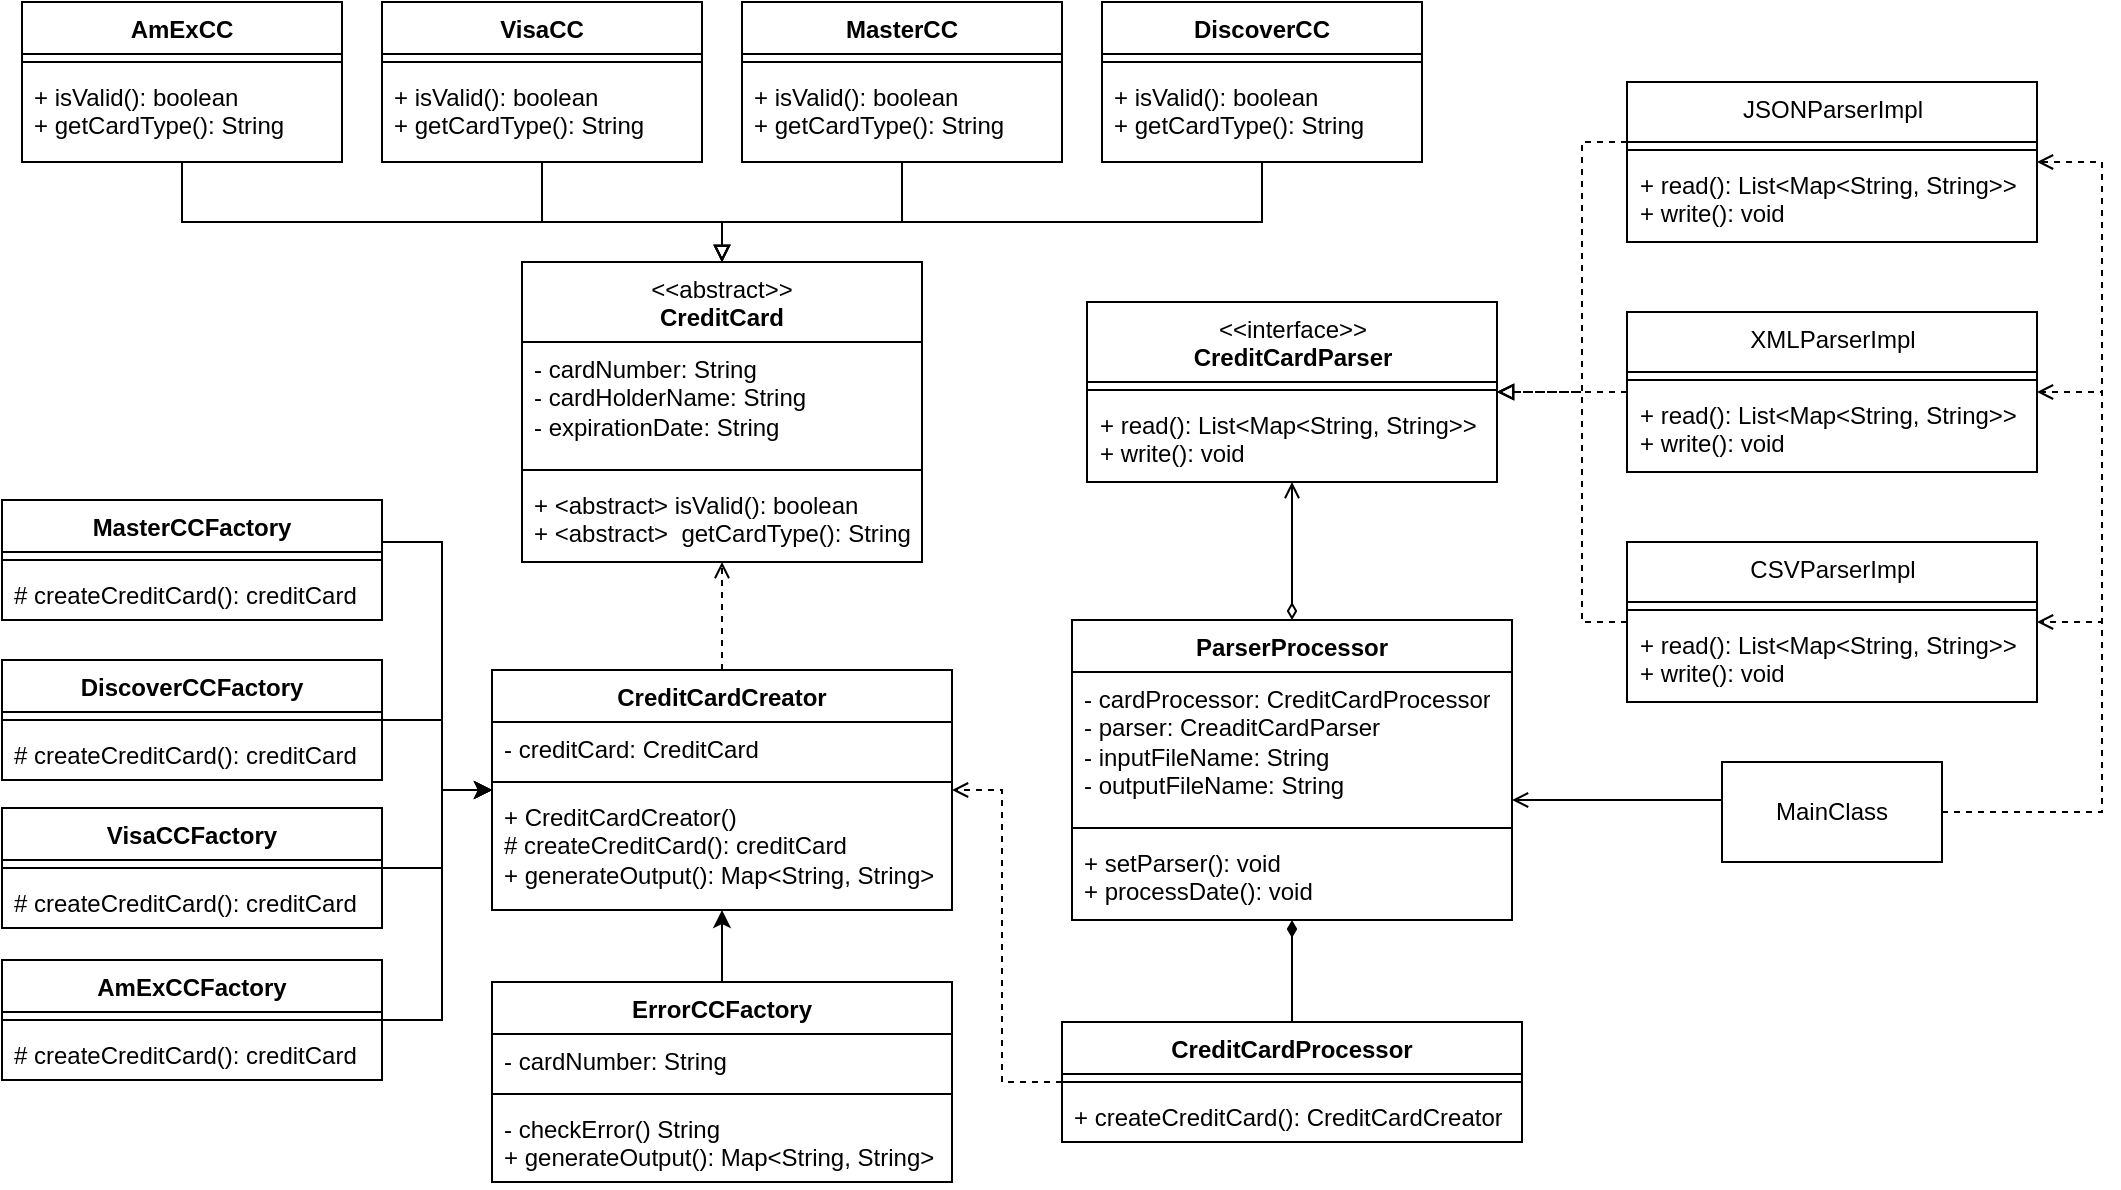 <mxfile version="22.1.2" type="device">
  <diagram name="Page-1" id="RS04PdRkcXKNTaNtRKSj">
    <mxGraphModel dx="1307" dy="955" grid="1" gridSize="10" guides="1" tooltips="1" connect="1" arrows="1" fold="1" page="1" pageScale="1" pageWidth="850" pageHeight="1100" math="0" shadow="0">
      <root>
        <mxCell id="0" />
        <mxCell id="1" parent="0" />
        <mxCell id="9OTbIBfvg1x8AlmLwCt1-98" style="edgeStyle=orthogonalEdgeStyle;rounded=0;orthogonalLoop=1;jettySize=auto;html=1;" edge="1" parent="1" source="9OTbIBfvg1x8AlmLwCt1-41" target="9OTbIBfvg1x8AlmLwCt1-20">
          <mxGeometry relative="1" as="geometry">
            <Array as="points">
              <mxPoint x="260" y="739" />
              <mxPoint x="260" y="624" />
            </Array>
          </mxGeometry>
        </mxCell>
        <mxCell id="9OTbIBfvg1x8AlmLwCt1-41" value="AmExCCFactory" style="swimlane;fontStyle=1;align=center;verticalAlign=top;childLayout=stackLayout;horizontal=1;startSize=26;horizontalStack=0;resizeParent=1;resizeParentMax=0;resizeLast=0;collapsible=1;marginBottom=0;whiteSpace=wrap;html=1;" vertex="1" parent="1">
          <mxGeometry x="40" y="709" width="190" height="60" as="geometry" />
        </mxCell>
        <mxCell id="9OTbIBfvg1x8AlmLwCt1-42" value="" style="line;strokeWidth=1;fillColor=none;align=left;verticalAlign=middle;spacingTop=-1;spacingLeft=3;spacingRight=3;rotatable=0;labelPosition=right;points=[];portConstraint=eastwest;strokeColor=inherit;" vertex="1" parent="9OTbIBfvg1x8AlmLwCt1-41">
          <mxGeometry y="26" width="190" height="8" as="geometry" />
        </mxCell>
        <mxCell id="9OTbIBfvg1x8AlmLwCt1-43" value="# createCreditCard(): creditCard" style="text;strokeColor=none;fillColor=none;align=left;verticalAlign=top;spacingLeft=4;spacingRight=4;overflow=hidden;rotatable=0;points=[[0,0.5],[1,0.5]];portConstraint=eastwest;whiteSpace=wrap;html=1;" vertex="1" parent="9OTbIBfvg1x8AlmLwCt1-41">
          <mxGeometry y="34" width="190" height="26" as="geometry" />
        </mxCell>
        <mxCell id="9OTbIBfvg1x8AlmLwCt1-97" style="edgeStyle=orthogonalEdgeStyle;rounded=0;orthogonalLoop=1;jettySize=auto;html=1;" edge="1" parent="1" source="9OTbIBfvg1x8AlmLwCt1-44" target="9OTbIBfvg1x8AlmLwCt1-20">
          <mxGeometry relative="1" as="geometry">
            <Array as="points">
              <mxPoint x="260" y="663" />
              <mxPoint x="260" y="624" />
            </Array>
          </mxGeometry>
        </mxCell>
        <mxCell id="9OTbIBfvg1x8AlmLwCt1-44" value="VisaCCFactory" style="swimlane;fontStyle=1;align=center;verticalAlign=top;childLayout=stackLayout;horizontal=1;startSize=26;horizontalStack=0;resizeParent=1;resizeParentMax=0;resizeLast=0;collapsible=1;marginBottom=0;whiteSpace=wrap;html=1;" vertex="1" parent="1">
          <mxGeometry x="40" y="633" width="190" height="60" as="geometry" />
        </mxCell>
        <mxCell id="9OTbIBfvg1x8AlmLwCt1-45" value="" style="line;strokeWidth=1;fillColor=none;align=left;verticalAlign=middle;spacingTop=-1;spacingLeft=3;spacingRight=3;rotatable=0;labelPosition=right;points=[];portConstraint=eastwest;strokeColor=inherit;" vertex="1" parent="9OTbIBfvg1x8AlmLwCt1-44">
          <mxGeometry y="26" width="190" height="8" as="geometry" />
        </mxCell>
        <mxCell id="9OTbIBfvg1x8AlmLwCt1-46" value="# createCreditCard(): creditCard" style="text;strokeColor=none;fillColor=none;align=left;verticalAlign=top;spacingLeft=4;spacingRight=4;overflow=hidden;rotatable=0;points=[[0,0.5],[1,0.5]];portConstraint=eastwest;whiteSpace=wrap;html=1;" vertex="1" parent="9OTbIBfvg1x8AlmLwCt1-44">
          <mxGeometry y="34" width="190" height="26" as="geometry" />
        </mxCell>
        <mxCell id="9OTbIBfvg1x8AlmLwCt1-95" style="edgeStyle=orthogonalEdgeStyle;rounded=0;orthogonalLoop=1;jettySize=auto;html=1;" edge="1" parent="1" source="9OTbIBfvg1x8AlmLwCt1-47" target="9OTbIBfvg1x8AlmLwCt1-20">
          <mxGeometry relative="1" as="geometry">
            <Array as="points">
              <mxPoint x="260" y="500" />
              <mxPoint x="260" y="624" />
            </Array>
          </mxGeometry>
        </mxCell>
        <mxCell id="9OTbIBfvg1x8AlmLwCt1-47" value="MasterCCFactory" style="swimlane;fontStyle=1;align=center;verticalAlign=top;childLayout=stackLayout;horizontal=1;startSize=26;horizontalStack=0;resizeParent=1;resizeParentMax=0;resizeLast=0;collapsible=1;marginBottom=0;whiteSpace=wrap;html=1;" vertex="1" parent="1">
          <mxGeometry x="40" y="479" width="190" height="60" as="geometry" />
        </mxCell>
        <mxCell id="9OTbIBfvg1x8AlmLwCt1-48" value="" style="line;strokeWidth=1;fillColor=none;align=left;verticalAlign=middle;spacingTop=-1;spacingLeft=3;spacingRight=3;rotatable=0;labelPosition=right;points=[];portConstraint=eastwest;strokeColor=inherit;" vertex="1" parent="9OTbIBfvg1x8AlmLwCt1-47">
          <mxGeometry y="26" width="190" height="8" as="geometry" />
        </mxCell>
        <mxCell id="9OTbIBfvg1x8AlmLwCt1-49" value="# createCreditCard(): creditCard" style="text;strokeColor=none;fillColor=none;align=left;verticalAlign=top;spacingLeft=4;spacingRight=4;overflow=hidden;rotatable=0;points=[[0,0.5],[1,0.5]];portConstraint=eastwest;whiteSpace=wrap;html=1;" vertex="1" parent="9OTbIBfvg1x8AlmLwCt1-47">
          <mxGeometry y="34" width="190" height="26" as="geometry" />
        </mxCell>
        <mxCell id="9OTbIBfvg1x8AlmLwCt1-90" style="edgeStyle=orthogonalEdgeStyle;rounded=0;orthogonalLoop=1;jettySize=auto;html=1;" edge="1" parent="1" source="9OTbIBfvg1x8AlmLwCt1-56" target="9OTbIBfvg1x8AlmLwCt1-20">
          <mxGeometry relative="1" as="geometry" />
        </mxCell>
        <mxCell id="9OTbIBfvg1x8AlmLwCt1-56" value="ErrorCCFactory" style="swimlane;fontStyle=1;align=center;verticalAlign=top;childLayout=stackLayout;horizontal=1;startSize=26;horizontalStack=0;resizeParent=1;resizeParentMax=0;resizeLast=0;collapsible=1;marginBottom=0;whiteSpace=wrap;html=1;" vertex="1" parent="1">
          <mxGeometry x="285" y="720" width="230" height="100" as="geometry" />
        </mxCell>
        <mxCell id="9OTbIBfvg1x8AlmLwCt1-57" value="- cardNumber: String" style="text;strokeColor=none;fillColor=none;align=left;verticalAlign=top;spacingLeft=4;spacingRight=4;overflow=hidden;rotatable=0;points=[[0,0.5],[1,0.5]];portConstraint=eastwest;whiteSpace=wrap;html=1;" vertex="1" parent="9OTbIBfvg1x8AlmLwCt1-56">
          <mxGeometry y="26" width="230" height="26" as="geometry" />
        </mxCell>
        <mxCell id="9OTbIBfvg1x8AlmLwCt1-58" value="" style="line;strokeWidth=1;fillColor=none;align=left;verticalAlign=middle;spacingTop=-1;spacingLeft=3;spacingRight=3;rotatable=0;labelPosition=right;points=[];portConstraint=eastwest;strokeColor=inherit;" vertex="1" parent="9OTbIBfvg1x8AlmLwCt1-56">
          <mxGeometry y="52" width="230" height="8" as="geometry" />
        </mxCell>
        <mxCell id="9OTbIBfvg1x8AlmLwCt1-59" value="- checkError() String&lt;br&gt;+ generateOutput(): Map&amp;lt;String, String&amp;gt;" style="text;strokeColor=none;fillColor=none;align=left;verticalAlign=top;spacingLeft=4;spacingRight=4;overflow=hidden;rotatable=0;points=[[0,0.5],[1,0.5]];portConstraint=eastwest;whiteSpace=wrap;html=1;" vertex="1" parent="9OTbIBfvg1x8AlmLwCt1-56">
          <mxGeometry y="60" width="230" height="40" as="geometry" />
        </mxCell>
        <mxCell id="9OTbIBfvg1x8AlmLwCt1-100" style="edgeStyle=orthogonalEdgeStyle;rounded=0;orthogonalLoop=1;jettySize=auto;html=1;endArrow=open;endFill=0;dashed=1;" edge="1" parent="1" source="9OTbIBfvg1x8AlmLwCt1-60" target="9OTbIBfvg1x8AlmLwCt1-20">
          <mxGeometry relative="1" as="geometry">
            <Array as="points">
              <mxPoint x="540" y="770" />
              <mxPoint x="540" y="624" />
            </Array>
          </mxGeometry>
        </mxCell>
        <mxCell id="9OTbIBfvg1x8AlmLwCt1-102" style="edgeStyle=orthogonalEdgeStyle;rounded=0;orthogonalLoop=1;jettySize=auto;html=1;endArrow=diamondThin;endFill=1;" edge="1" parent="1" source="9OTbIBfvg1x8AlmLwCt1-60" target="9OTbIBfvg1x8AlmLwCt1-82">
          <mxGeometry relative="1" as="geometry" />
        </mxCell>
        <mxCell id="9OTbIBfvg1x8AlmLwCt1-60" value="CreditCardProcessor" style="swimlane;fontStyle=1;align=center;verticalAlign=top;childLayout=stackLayout;horizontal=1;startSize=26;horizontalStack=0;resizeParent=1;resizeParentMax=0;resizeLast=0;collapsible=1;marginBottom=0;whiteSpace=wrap;html=1;" vertex="1" parent="1">
          <mxGeometry x="570" y="740" width="230" height="60" as="geometry" />
        </mxCell>
        <mxCell id="9OTbIBfvg1x8AlmLwCt1-62" value="" style="line;strokeWidth=1;fillColor=none;align=left;verticalAlign=middle;spacingTop=-1;spacingLeft=3;spacingRight=3;rotatable=0;labelPosition=right;points=[];portConstraint=eastwest;strokeColor=inherit;" vertex="1" parent="9OTbIBfvg1x8AlmLwCt1-60">
          <mxGeometry y="26" width="230" height="8" as="geometry" />
        </mxCell>
        <mxCell id="9OTbIBfvg1x8AlmLwCt1-63" value="+ createCreditCard(): CreditCardCreator" style="text;strokeColor=none;fillColor=none;align=left;verticalAlign=top;spacingLeft=4;spacingRight=4;overflow=hidden;rotatable=0;points=[[0,0.5],[1,0.5]];portConstraint=eastwest;whiteSpace=wrap;html=1;" vertex="1" parent="9OTbIBfvg1x8AlmLwCt1-60">
          <mxGeometry y="34" width="230" height="26" as="geometry" />
        </mxCell>
        <mxCell id="9OTbIBfvg1x8AlmLwCt1-112" style="edgeStyle=orthogonalEdgeStyle;rounded=0;orthogonalLoop=1;jettySize=auto;html=1;endArrow=open;endFill=0;startArrow=diamondThin;startFill=0;" edge="1" parent="1" source="9OTbIBfvg1x8AlmLwCt1-82" target="9OTbIBfvg1x8AlmLwCt1-64">
          <mxGeometry relative="1" as="geometry" />
        </mxCell>
        <mxCell id="9OTbIBfvg1x8AlmLwCt1-82" value="ParserProcessor" style="swimlane;fontStyle=1;align=center;verticalAlign=top;childLayout=stackLayout;horizontal=1;startSize=26;horizontalStack=0;resizeParent=1;resizeParentMax=0;resizeLast=0;collapsible=1;marginBottom=0;whiteSpace=wrap;html=1;" vertex="1" parent="1">
          <mxGeometry x="575" y="539" width="220" height="150" as="geometry" />
        </mxCell>
        <mxCell id="9OTbIBfvg1x8AlmLwCt1-83" value="- cardProcessor: CreditCardProcessor&lt;br&gt;- parser: CreaditCardParser&lt;br&gt;- inputFileName: String&lt;br&gt;- outputFileName: String" style="text;strokeColor=none;fillColor=none;align=left;verticalAlign=top;spacingLeft=4;spacingRight=4;overflow=hidden;rotatable=0;points=[[0,0.5],[1,0.5]];portConstraint=eastwest;whiteSpace=wrap;html=1;" vertex="1" parent="9OTbIBfvg1x8AlmLwCt1-82">
          <mxGeometry y="26" width="220" height="74" as="geometry" />
        </mxCell>
        <mxCell id="9OTbIBfvg1x8AlmLwCt1-84" value="" style="line;strokeWidth=1;fillColor=none;align=left;verticalAlign=middle;spacingTop=-1;spacingLeft=3;spacingRight=3;rotatable=0;labelPosition=right;points=[];portConstraint=eastwest;strokeColor=inherit;" vertex="1" parent="9OTbIBfvg1x8AlmLwCt1-82">
          <mxGeometry y="100" width="220" height="8" as="geometry" />
        </mxCell>
        <mxCell id="9OTbIBfvg1x8AlmLwCt1-85" value="+ setParser(): void&lt;br&gt;+ processDate(): void" style="text;strokeColor=none;fillColor=none;align=left;verticalAlign=top;spacingLeft=4;spacingRight=4;overflow=hidden;rotatable=0;points=[[0,0.5],[1,0.5]];portConstraint=eastwest;whiteSpace=wrap;html=1;" vertex="1" parent="9OTbIBfvg1x8AlmLwCt1-82">
          <mxGeometry y="108" width="220" height="42" as="geometry" />
        </mxCell>
        <mxCell id="9OTbIBfvg1x8AlmLwCt1-25" value="AmExCC" style="swimlane;fontStyle=1;align=center;verticalAlign=top;childLayout=stackLayout;horizontal=1;startSize=26;horizontalStack=0;resizeParent=1;resizeParentMax=0;resizeLast=0;collapsible=1;marginBottom=0;whiteSpace=wrap;html=1;" vertex="1" parent="1">
          <mxGeometry x="50" y="230" width="160" height="80" as="geometry" />
        </mxCell>
        <mxCell id="9OTbIBfvg1x8AlmLwCt1-27" value="" style="line;strokeWidth=1;fillColor=none;align=left;verticalAlign=middle;spacingTop=-1;spacingLeft=3;spacingRight=3;rotatable=0;labelPosition=right;points=[];portConstraint=eastwest;strokeColor=inherit;" vertex="1" parent="9OTbIBfvg1x8AlmLwCt1-25">
          <mxGeometry y="26" width="160" height="8" as="geometry" />
        </mxCell>
        <mxCell id="9OTbIBfvg1x8AlmLwCt1-28" value="+ isValid(): boolean&lt;br&gt;+ getCardType(): String" style="text;strokeColor=none;fillColor=none;align=left;verticalAlign=top;spacingLeft=4;spacingRight=4;overflow=hidden;rotatable=0;points=[[0,0.5],[1,0.5]];portConstraint=eastwest;whiteSpace=wrap;html=1;" vertex="1" parent="9OTbIBfvg1x8AlmLwCt1-25">
          <mxGeometry y="34" width="160" height="46" as="geometry" />
        </mxCell>
        <mxCell id="9OTbIBfvg1x8AlmLwCt1-32" value="DiscoverCC" style="swimlane;fontStyle=1;align=center;verticalAlign=top;childLayout=stackLayout;horizontal=1;startSize=26;horizontalStack=0;resizeParent=1;resizeParentMax=0;resizeLast=0;collapsible=1;marginBottom=0;whiteSpace=wrap;html=1;" vertex="1" parent="1">
          <mxGeometry x="590" y="230" width="160" height="80" as="geometry" />
        </mxCell>
        <mxCell id="9OTbIBfvg1x8AlmLwCt1-33" value="" style="line;strokeWidth=1;fillColor=none;align=left;verticalAlign=middle;spacingTop=-1;spacingLeft=3;spacingRight=3;rotatable=0;labelPosition=right;points=[];portConstraint=eastwest;strokeColor=inherit;" vertex="1" parent="9OTbIBfvg1x8AlmLwCt1-32">
          <mxGeometry y="26" width="160" height="8" as="geometry" />
        </mxCell>
        <mxCell id="9OTbIBfvg1x8AlmLwCt1-34" value="+ isValid(): boolean&lt;br&gt;+ getCardType(): String" style="text;strokeColor=none;fillColor=none;align=left;verticalAlign=top;spacingLeft=4;spacingRight=4;overflow=hidden;rotatable=0;points=[[0,0.5],[1,0.5]];portConstraint=eastwest;whiteSpace=wrap;html=1;" vertex="1" parent="9OTbIBfvg1x8AlmLwCt1-32">
          <mxGeometry y="34" width="160" height="46" as="geometry" />
        </mxCell>
        <mxCell id="9OTbIBfvg1x8AlmLwCt1-35" value="MasterCC" style="swimlane;fontStyle=1;align=center;verticalAlign=top;childLayout=stackLayout;horizontal=1;startSize=26;horizontalStack=0;resizeParent=1;resizeParentMax=0;resizeLast=0;collapsible=1;marginBottom=0;whiteSpace=wrap;html=1;" vertex="1" parent="1">
          <mxGeometry x="410" y="230" width="160" height="80" as="geometry" />
        </mxCell>
        <mxCell id="9OTbIBfvg1x8AlmLwCt1-36" value="" style="line;strokeWidth=1;fillColor=none;align=left;verticalAlign=middle;spacingTop=-1;spacingLeft=3;spacingRight=3;rotatable=0;labelPosition=right;points=[];portConstraint=eastwest;strokeColor=inherit;" vertex="1" parent="9OTbIBfvg1x8AlmLwCt1-35">
          <mxGeometry y="26" width="160" height="8" as="geometry" />
        </mxCell>
        <mxCell id="9OTbIBfvg1x8AlmLwCt1-37" value="+ isValid(): boolean&lt;br&gt;+ getCardType(): String" style="text;strokeColor=none;fillColor=none;align=left;verticalAlign=top;spacingLeft=4;spacingRight=4;overflow=hidden;rotatable=0;points=[[0,0.5],[1,0.5]];portConstraint=eastwest;whiteSpace=wrap;html=1;" vertex="1" parent="9OTbIBfvg1x8AlmLwCt1-35">
          <mxGeometry y="34" width="160" height="46" as="geometry" />
        </mxCell>
        <mxCell id="9OTbIBfvg1x8AlmLwCt1-38" value="VisaCC" style="swimlane;fontStyle=1;align=center;verticalAlign=top;childLayout=stackLayout;horizontal=1;startSize=26;horizontalStack=0;resizeParent=1;resizeParentMax=0;resizeLast=0;collapsible=1;marginBottom=0;whiteSpace=wrap;html=1;" vertex="1" parent="1">
          <mxGeometry x="230" y="230" width="160" height="80" as="geometry" />
        </mxCell>
        <mxCell id="9OTbIBfvg1x8AlmLwCt1-39" value="" style="line;strokeWidth=1;fillColor=none;align=left;verticalAlign=middle;spacingTop=-1;spacingLeft=3;spacingRight=3;rotatable=0;labelPosition=right;points=[];portConstraint=eastwest;strokeColor=inherit;" vertex="1" parent="9OTbIBfvg1x8AlmLwCt1-38">
          <mxGeometry y="26" width="160" height="8" as="geometry" />
        </mxCell>
        <mxCell id="9OTbIBfvg1x8AlmLwCt1-40" value="+ isValid(): boolean&lt;br&gt;+ getCardType(): String" style="text;strokeColor=none;fillColor=none;align=left;verticalAlign=top;spacingLeft=4;spacingRight=4;overflow=hidden;rotatable=0;points=[[0,0.5],[1,0.5]];portConstraint=eastwest;whiteSpace=wrap;html=1;" vertex="1" parent="9OTbIBfvg1x8AlmLwCt1-38">
          <mxGeometry y="34" width="160" height="46" as="geometry" />
        </mxCell>
        <mxCell id="9OTbIBfvg1x8AlmLwCt1-16" style="edgeStyle=orthogonalEdgeStyle;rounded=0;orthogonalLoop=1;jettySize=auto;html=1;endArrow=block;endFill=0;" edge="1" parent="1" source="9OTbIBfvg1x8AlmLwCt1-25" target="9OTbIBfvg1x8AlmLwCt1-1">
          <mxGeometry relative="1" as="geometry">
            <mxPoint x="130" y="560" as="sourcePoint" />
            <Array as="points">
              <mxPoint x="130" y="340" />
              <mxPoint x="400" y="340" />
            </Array>
          </mxGeometry>
        </mxCell>
        <mxCell id="9OTbIBfvg1x8AlmLwCt1-19" style="edgeStyle=orthogonalEdgeStyle;rounded=0;orthogonalLoop=1;jettySize=auto;html=1;endArrow=block;endFill=0;" edge="1" parent="1" source="9OTbIBfvg1x8AlmLwCt1-32" target="9OTbIBfvg1x8AlmLwCt1-1">
          <mxGeometry relative="1" as="geometry">
            <mxPoint x="670" y="560.0" as="sourcePoint" />
            <Array as="points">
              <mxPoint x="670" y="340" />
              <mxPoint x="400" y="340" />
            </Array>
          </mxGeometry>
        </mxCell>
        <mxCell id="9OTbIBfvg1x8AlmLwCt1-18" style="edgeStyle=orthogonalEdgeStyle;rounded=0;orthogonalLoop=1;jettySize=auto;html=1;endArrow=block;endFill=0;" edge="1" parent="1" source="9OTbIBfvg1x8AlmLwCt1-35" target="9OTbIBfvg1x8AlmLwCt1-1">
          <mxGeometry relative="1" as="geometry">
            <mxPoint x="510" y="340" as="sourcePoint" />
            <Array as="points">
              <mxPoint x="490" y="340" />
              <mxPoint x="400" y="340" />
            </Array>
          </mxGeometry>
        </mxCell>
        <mxCell id="9OTbIBfvg1x8AlmLwCt1-17" style="edgeStyle=orthogonalEdgeStyle;rounded=0;orthogonalLoop=1;jettySize=auto;html=1;endArrow=block;endFill=0;" edge="1" parent="1" source="9OTbIBfvg1x8AlmLwCt1-38" target="9OTbIBfvg1x8AlmLwCt1-1">
          <mxGeometry relative="1" as="geometry">
            <mxPoint x="310.0" y="560.0" as="sourcePoint" />
            <Array as="points">
              <mxPoint x="310" y="340" />
              <mxPoint x="400" y="340" />
            </Array>
          </mxGeometry>
        </mxCell>
        <mxCell id="9OTbIBfvg1x8AlmLwCt1-1" value="&lt;span style=&quot;font-weight: 400;&quot;&gt;&amp;lt;&amp;lt;abstract&amp;gt;&amp;gt;&lt;/span&gt;&lt;br&gt;CreditCard" style="swimlane;fontStyle=1;align=center;verticalAlign=top;childLayout=stackLayout;horizontal=1;startSize=40;horizontalStack=0;resizeParent=1;resizeParentMax=0;resizeLast=0;collapsible=1;marginBottom=0;whiteSpace=wrap;html=1;glass=0;shadow=0;" vertex="1" parent="1">
          <mxGeometry x="300" y="360" width="200" height="150" as="geometry" />
        </mxCell>
        <mxCell id="9OTbIBfvg1x8AlmLwCt1-2" value="- cardNumber: String&lt;br&gt;- cardHolderName: String&lt;br&gt;- expirationDate: String" style="text;strokeColor=none;fillColor=none;align=left;verticalAlign=top;spacingLeft=4;spacingRight=4;overflow=hidden;rotatable=0;points=[[0,0.5],[1,0.5]];portConstraint=eastwest;whiteSpace=wrap;html=1;" vertex="1" parent="9OTbIBfvg1x8AlmLwCt1-1">
          <mxGeometry y="40" width="200" height="60" as="geometry" />
        </mxCell>
        <mxCell id="9OTbIBfvg1x8AlmLwCt1-3" value="" style="line;strokeWidth=1;fillColor=none;align=left;verticalAlign=middle;spacingTop=-1;spacingLeft=3;spacingRight=3;rotatable=0;labelPosition=right;points=[];portConstraint=eastwest;strokeColor=inherit;" vertex="1" parent="9OTbIBfvg1x8AlmLwCt1-1">
          <mxGeometry y="100" width="200" height="8" as="geometry" />
        </mxCell>
        <mxCell id="9OTbIBfvg1x8AlmLwCt1-4" value="+ &amp;lt;abstract&amp;gt; isValid(): boolean&lt;br&gt;+ &amp;lt;abstract&amp;gt;&amp;nbsp; getCardType(): String" style="text;strokeColor=none;fillColor=none;align=left;verticalAlign=top;spacingLeft=4;spacingRight=4;overflow=hidden;rotatable=0;points=[[0,0.5],[1,0.5]];portConstraint=eastwest;whiteSpace=wrap;html=1;" vertex="1" parent="9OTbIBfvg1x8AlmLwCt1-1">
          <mxGeometry y="108" width="200" height="42" as="geometry" />
        </mxCell>
        <mxCell id="9OTbIBfvg1x8AlmLwCt1-20" value="CreditCardCreator" style="swimlane;fontStyle=1;align=center;verticalAlign=top;childLayout=stackLayout;horizontal=1;startSize=26;horizontalStack=0;resizeParent=1;resizeParentMax=0;resizeLast=0;collapsible=1;marginBottom=0;whiteSpace=wrap;html=1;" vertex="1" parent="1">
          <mxGeometry x="285" y="564" width="230" height="120" as="geometry" />
        </mxCell>
        <mxCell id="9OTbIBfvg1x8AlmLwCt1-21" value="- creditCard: CreditCard" style="text;strokeColor=none;fillColor=none;align=left;verticalAlign=top;spacingLeft=4;spacingRight=4;overflow=hidden;rotatable=0;points=[[0,0.5],[1,0.5]];portConstraint=eastwest;whiteSpace=wrap;html=1;" vertex="1" parent="9OTbIBfvg1x8AlmLwCt1-20">
          <mxGeometry y="26" width="230" height="26" as="geometry" />
        </mxCell>
        <mxCell id="9OTbIBfvg1x8AlmLwCt1-22" value="" style="line;strokeWidth=1;fillColor=none;align=left;verticalAlign=middle;spacingTop=-1;spacingLeft=3;spacingRight=3;rotatable=0;labelPosition=right;points=[];portConstraint=eastwest;strokeColor=inherit;" vertex="1" parent="9OTbIBfvg1x8AlmLwCt1-20">
          <mxGeometry y="52" width="230" height="8" as="geometry" />
        </mxCell>
        <mxCell id="9OTbIBfvg1x8AlmLwCt1-23" value="+ CreditCardCreator()&lt;br&gt;# createCreditCard(): creditCard&lt;br&gt;+ generateOutput(): Map&amp;lt;String, String&amp;gt;" style="text;strokeColor=none;fillColor=none;align=left;verticalAlign=top;spacingLeft=4;spacingRight=4;overflow=hidden;rotatable=0;points=[[0,0.5],[1,0.5]];portConstraint=eastwest;whiteSpace=wrap;html=1;" vertex="1" parent="9OTbIBfvg1x8AlmLwCt1-20">
          <mxGeometry y="60" width="230" height="60" as="geometry" />
        </mxCell>
        <mxCell id="9OTbIBfvg1x8AlmLwCt1-93" style="edgeStyle=orthogonalEdgeStyle;rounded=0;orthogonalLoop=1;jettySize=auto;html=1;dashed=1;endArrow=open;endFill=0;" edge="1" parent="1" source="9OTbIBfvg1x8AlmLwCt1-20" target="9OTbIBfvg1x8AlmLwCt1-1">
          <mxGeometry relative="1" as="geometry" />
        </mxCell>
        <mxCell id="9OTbIBfvg1x8AlmLwCt1-96" style="edgeStyle=orthogonalEdgeStyle;rounded=0;orthogonalLoop=1;jettySize=auto;html=1;" edge="1" parent="1" source="9OTbIBfvg1x8AlmLwCt1-50" target="9OTbIBfvg1x8AlmLwCt1-20">
          <mxGeometry relative="1" as="geometry">
            <Array as="points">
              <mxPoint x="260" y="589" />
              <mxPoint x="260" y="624" />
            </Array>
          </mxGeometry>
        </mxCell>
        <mxCell id="9OTbIBfvg1x8AlmLwCt1-50" value="DiscoverCCFactory" style="swimlane;fontStyle=1;align=center;verticalAlign=top;childLayout=stackLayout;horizontal=1;startSize=26;horizontalStack=0;resizeParent=1;resizeParentMax=0;resizeLast=0;collapsible=1;marginBottom=0;whiteSpace=wrap;html=1;" vertex="1" parent="1">
          <mxGeometry x="40" y="559" width="190" height="60" as="geometry" />
        </mxCell>
        <mxCell id="9OTbIBfvg1x8AlmLwCt1-51" value="" style="line;strokeWidth=1;fillColor=none;align=left;verticalAlign=middle;spacingTop=-1;spacingLeft=3;spacingRight=3;rotatable=0;labelPosition=right;points=[];portConstraint=eastwest;strokeColor=inherit;" vertex="1" parent="9OTbIBfvg1x8AlmLwCt1-50">
          <mxGeometry y="26" width="190" height="8" as="geometry" />
        </mxCell>
        <mxCell id="9OTbIBfvg1x8AlmLwCt1-52" value="# createCreditCard(): creditCard" style="text;strokeColor=none;fillColor=none;align=left;verticalAlign=top;spacingLeft=4;spacingRight=4;overflow=hidden;rotatable=0;points=[[0,0.5],[1,0.5]];portConstraint=eastwest;whiteSpace=wrap;html=1;" vertex="1" parent="9OTbIBfvg1x8AlmLwCt1-50">
          <mxGeometry y="34" width="190" height="26" as="geometry" />
        </mxCell>
        <mxCell id="9OTbIBfvg1x8AlmLwCt1-108" style="edgeStyle=orthogonalEdgeStyle;rounded=0;orthogonalLoop=1;jettySize=auto;html=1;endArrow=open;endFill=0;" edge="1" parent="1" source="9OTbIBfvg1x8AlmLwCt1-101" target="9OTbIBfvg1x8AlmLwCt1-82">
          <mxGeometry relative="1" as="geometry">
            <Array as="points">
              <mxPoint x="830" y="629" />
              <mxPoint x="830" y="629" />
            </Array>
          </mxGeometry>
        </mxCell>
        <mxCell id="9OTbIBfvg1x8AlmLwCt1-109" style="edgeStyle=orthogonalEdgeStyle;rounded=0;orthogonalLoop=1;jettySize=auto;html=1;dashed=1;endArrow=open;endFill=0;" edge="1" parent="1" source="9OTbIBfvg1x8AlmLwCt1-101" target="9OTbIBfvg1x8AlmLwCt1-74">
          <mxGeometry relative="1" as="geometry">
            <Array as="points">
              <mxPoint x="1090" y="635" />
              <mxPoint x="1090" y="310" />
            </Array>
          </mxGeometry>
        </mxCell>
        <mxCell id="9OTbIBfvg1x8AlmLwCt1-110" style="edgeStyle=orthogonalEdgeStyle;rounded=0;orthogonalLoop=1;jettySize=auto;html=1;dashed=1;endArrow=open;endFill=0;" edge="1" parent="1" source="9OTbIBfvg1x8AlmLwCt1-101" target="9OTbIBfvg1x8AlmLwCt1-71">
          <mxGeometry relative="1" as="geometry">
            <Array as="points">
              <mxPoint x="1090" y="635" />
              <mxPoint x="1090" y="425" />
            </Array>
          </mxGeometry>
        </mxCell>
        <mxCell id="9OTbIBfvg1x8AlmLwCt1-111" style="edgeStyle=orthogonalEdgeStyle;rounded=0;orthogonalLoop=1;jettySize=auto;html=1;dashed=1;endArrow=open;endFill=0;" edge="1" parent="1" source="9OTbIBfvg1x8AlmLwCt1-101" target="9OTbIBfvg1x8AlmLwCt1-68">
          <mxGeometry relative="1" as="geometry">
            <Array as="points">
              <mxPoint x="1090" y="635" />
              <mxPoint x="1090" y="540" />
            </Array>
          </mxGeometry>
        </mxCell>
        <mxCell id="9OTbIBfvg1x8AlmLwCt1-101" value="MainClass" style="html=1;whiteSpace=wrap;" vertex="1" parent="1">
          <mxGeometry x="900" y="610" width="110" height="50" as="geometry" />
        </mxCell>
        <mxCell id="9OTbIBfvg1x8AlmLwCt1-64" value="&lt;span style=&quot;font-weight: normal;&quot;&gt;&amp;lt;&amp;lt;interface&amp;gt;&amp;gt;&lt;/span&gt;&lt;br&gt;CreditCardParser" style="swimlane;fontStyle=1;align=center;verticalAlign=top;childLayout=stackLayout;horizontal=1;startSize=40;horizontalStack=0;resizeParent=1;resizeParentMax=0;resizeLast=0;collapsible=1;marginBottom=0;whiteSpace=wrap;html=1;" vertex="1" parent="1">
          <mxGeometry x="582.5" y="380" width="205" height="90" as="geometry" />
        </mxCell>
        <mxCell id="9OTbIBfvg1x8AlmLwCt1-66" value="" style="line;strokeWidth=1;fillColor=none;align=left;verticalAlign=middle;spacingTop=-1;spacingLeft=3;spacingRight=3;rotatable=0;labelPosition=right;points=[];portConstraint=eastwest;strokeColor=inherit;" vertex="1" parent="9OTbIBfvg1x8AlmLwCt1-64">
          <mxGeometry y="40" width="205" height="8" as="geometry" />
        </mxCell>
        <mxCell id="9OTbIBfvg1x8AlmLwCt1-67" value="+ read(): List&amp;lt;Map&amp;lt;String, String&amp;gt;&amp;gt;&lt;br&gt;+ write(): void" style="text;strokeColor=none;fillColor=none;align=left;verticalAlign=top;spacingLeft=4;spacingRight=4;overflow=hidden;rotatable=0;points=[[0,0.5],[1,0.5]];portConstraint=eastwest;whiteSpace=wrap;html=1;" vertex="1" parent="9OTbIBfvg1x8AlmLwCt1-64">
          <mxGeometry y="48" width="205" height="42" as="geometry" />
        </mxCell>
        <mxCell id="9OTbIBfvg1x8AlmLwCt1-79" style="edgeStyle=orthogonalEdgeStyle;rounded=0;orthogonalLoop=1;jettySize=auto;html=1;endArrow=block;endFill=0;dashed=1;" edge="1" parent="1" source="9OTbIBfvg1x8AlmLwCt1-68" target="9OTbIBfvg1x8AlmLwCt1-64">
          <mxGeometry relative="1" as="geometry">
            <Array as="points">
              <mxPoint x="830" y="540" />
              <mxPoint x="830" y="425" />
            </Array>
          </mxGeometry>
        </mxCell>
        <mxCell id="9OTbIBfvg1x8AlmLwCt1-68" value="&lt;span style=&quot;font-weight: 400;&quot;&gt;CSVParserImpl&lt;/span&gt;" style="swimlane;fontStyle=1;align=center;verticalAlign=top;childLayout=stackLayout;horizontal=1;startSize=30;horizontalStack=0;resizeParent=1;resizeParentMax=0;resizeLast=0;collapsible=1;marginBottom=0;whiteSpace=wrap;html=1;" vertex="1" parent="1">
          <mxGeometry x="852.5" y="500" width="205" height="80" as="geometry" />
        </mxCell>
        <mxCell id="9OTbIBfvg1x8AlmLwCt1-69" value="" style="line;strokeWidth=1;fillColor=none;align=left;verticalAlign=middle;spacingTop=-1;spacingLeft=3;spacingRight=3;rotatable=0;labelPosition=right;points=[];portConstraint=eastwest;strokeColor=inherit;" vertex="1" parent="9OTbIBfvg1x8AlmLwCt1-68">
          <mxGeometry y="30" width="205" height="8" as="geometry" />
        </mxCell>
        <mxCell id="9OTbIBfvg1x8AlmLwCt1-70" value="+ read(): List&amp;lt;Map&amp;lt;String, String&amp;gt;&amp;gt;&lt;br&gt;+ write(): void" style="text;strokeColor=none;fillColor=none;align=left;verticalAlign=top;spacingLeft=4;spacingRight=4;overflow=hidden;rotatable=0;points=[[0,0.5],[1,0.5]];portConstraint=eastwest;whiteSpace=wrap;html=1;" vertex="1" parent="9OTbIBfvg1x8AlmLwCt1-68">
          <mxGeometry y="38" width="205" height="42" as="geometry" />
        </mxCell>
        <mxCell id="9OTbIBfvg1x8AlmLwCt1-77" style="edgeStyle=orthogonalEdgeStyle;rounded=0;orthogonalLoop=1;jettySize=auto;html=1;endArrow=block;endFill=0;dashed=1;" edge="1" parent="1" source="9OTbIBfvg1x8AlmLwCt1-71" target="9OTbIBfvg1x8AlmLwCt1-64">
          <mxGeometry relative="1" as="geometry" />
        </mxCell>
        <mxCell id="9OTbIBfvg1x8AlmLwCt1-71" value="&lt;span style=&quot;font-weight: 400;&quot;&gt;XMLParserImpl&lt;/span&gt;" style="swimlane;fontStyle=1;align=center;verticalAlign=top;childLayout=stackLayout;horizontal=1;startSize=30;horizontalStack=0;resizeParent=1;resizeParentMax=0;resizeLast=0;collapsible=1;marginBottom=0;whiteSpace=wrap;html=1;" vertex="1" parent="1">
          <mxGeometry x="852.5" y="385" width="205" height="80" as="geometry" />
        </mxCell>
        <mxCell id="9OTbIBfvg1x8AlmLwCt1-72" value="" style="line;strokeWidth=1;fillColor=none;align=left;verticalAlign=middle;spacingTop=-1;spacingLeft=3;spacingRight=3;rotatable=0;labelPosition=right;points=[];portConstraint=eastwest;strokeColor=inherit;" vertex="1" parent="9OTbIBfvg1x8AlmLwCt1-71">
          <mxGeometry y="30" width="205" height="8" as="geometry" />
        </mxCell>
        <mxCell id="9OTbIBfvg1x8AlmLwCt1-73" value="+ read(): List&amp;lt;Map&amp;lt;String, String&amp;gt;&amp;gt;&lt;br&gt;+ write(): void" style="text;strokeColor=none;fillColor=none;align=left;verticalAlign=top;spacingLeft=4;spacingRight=4;overflow=hidden;rotatable=0;points=[[0,0.5],[1,0.5]];portConstraint=eastwest;whiteSpace=wrap;html=1;" vertex="1" parent="9OTbIBfvg1x8AlmLwCt1-71">
          <mxGeometry y="38" width="205" height="42" as="geometry" />
        </mxCell>
        <mxCell id="9OTbIBfvg1x8AlmLwCt1-78" style="edgeStyle=orthogonalEdgeStyle;rounded=0;orthogonalLoop=1;jettySize=auto;html=1;endArrow=block;endFill=0;dashed=1;" edge="1" parent="1" source="9OTbIBfvg1x8AlmLwCt1-74" target="9OTbIBfvg1x8AlmLwCt1-64">
          <mxGeometry relative="1" as="geometry">
            <Array as="points">
              <mxPoint x="830" y="300" />
              <mxPoint x="830" y="425" />
            </Array>
          </mxGeometry>
        </mxCell>
        <mxCell id="9OTbIBfvg1x8AlmLwCt1-74" value="&lt;span style=&quot;font-weight: 400;&quot;&gt;JSONParserImpl&lt;/span&gt;" style="swimlane;fontStyle=1;align=center;verticalAlign=top;childLayout=stackLayout;horizontal=1;startSize=30;horizontalStack=0;resizeParent=1;resizeParentMax=0;resizeLast=0;collapsible=1;marginBottom=0;whiteSpace=wrap;html=1;" vertex="1" parent="1">
          <mxGeometry x="852.5" y="270" width="205" height="80" as="geometry" />
        </mxCell>
        <mxCell id="9OTbIBfvg1x8AlmLwCt1-75" value="" style="line;strokeWidth=1;fillColor=none;align=left;verticalAlign=middle;spacingTop=-1;spacingLeft=3;spacingRight=3;rotatable=0;labelPosition=right;points=[];portConstraint=eastwest;strokeColor=inherit;" vertex="1" parent="9OTbIBfvg1x8AlmLwCt1-74">
          <mxGeometry y="30" width="205" height="8" as="geometry" />
        </mxCell>
        <mxCell id="9OTbIBfvg1x8AlmLwCt1-76" value="+ read(): List&amp;lt;Map&amp;lt;String, String&amp;gt;&amp;gt;&lt;br&gt;+ write(): void" style="text;strokeColor=none;fillColor=none;align=left;verticalAlign=top;spacingLeft=4;spacingRight=4;overflow=hidden;rotatable=0;points=[[0,0.5],[1,0.5]];portConstraint=eastwest;whiteSpace=wrap;html=1;" vertex="1" parent="9OTbIBfvg1x8AlmLwCt1-74">
          <mxGeometry y="38" width="205" height="42" as="geometry" />
        </mxCell>
      </root>
    </mxGraphModel>
  </diagram>
</mxfile>
